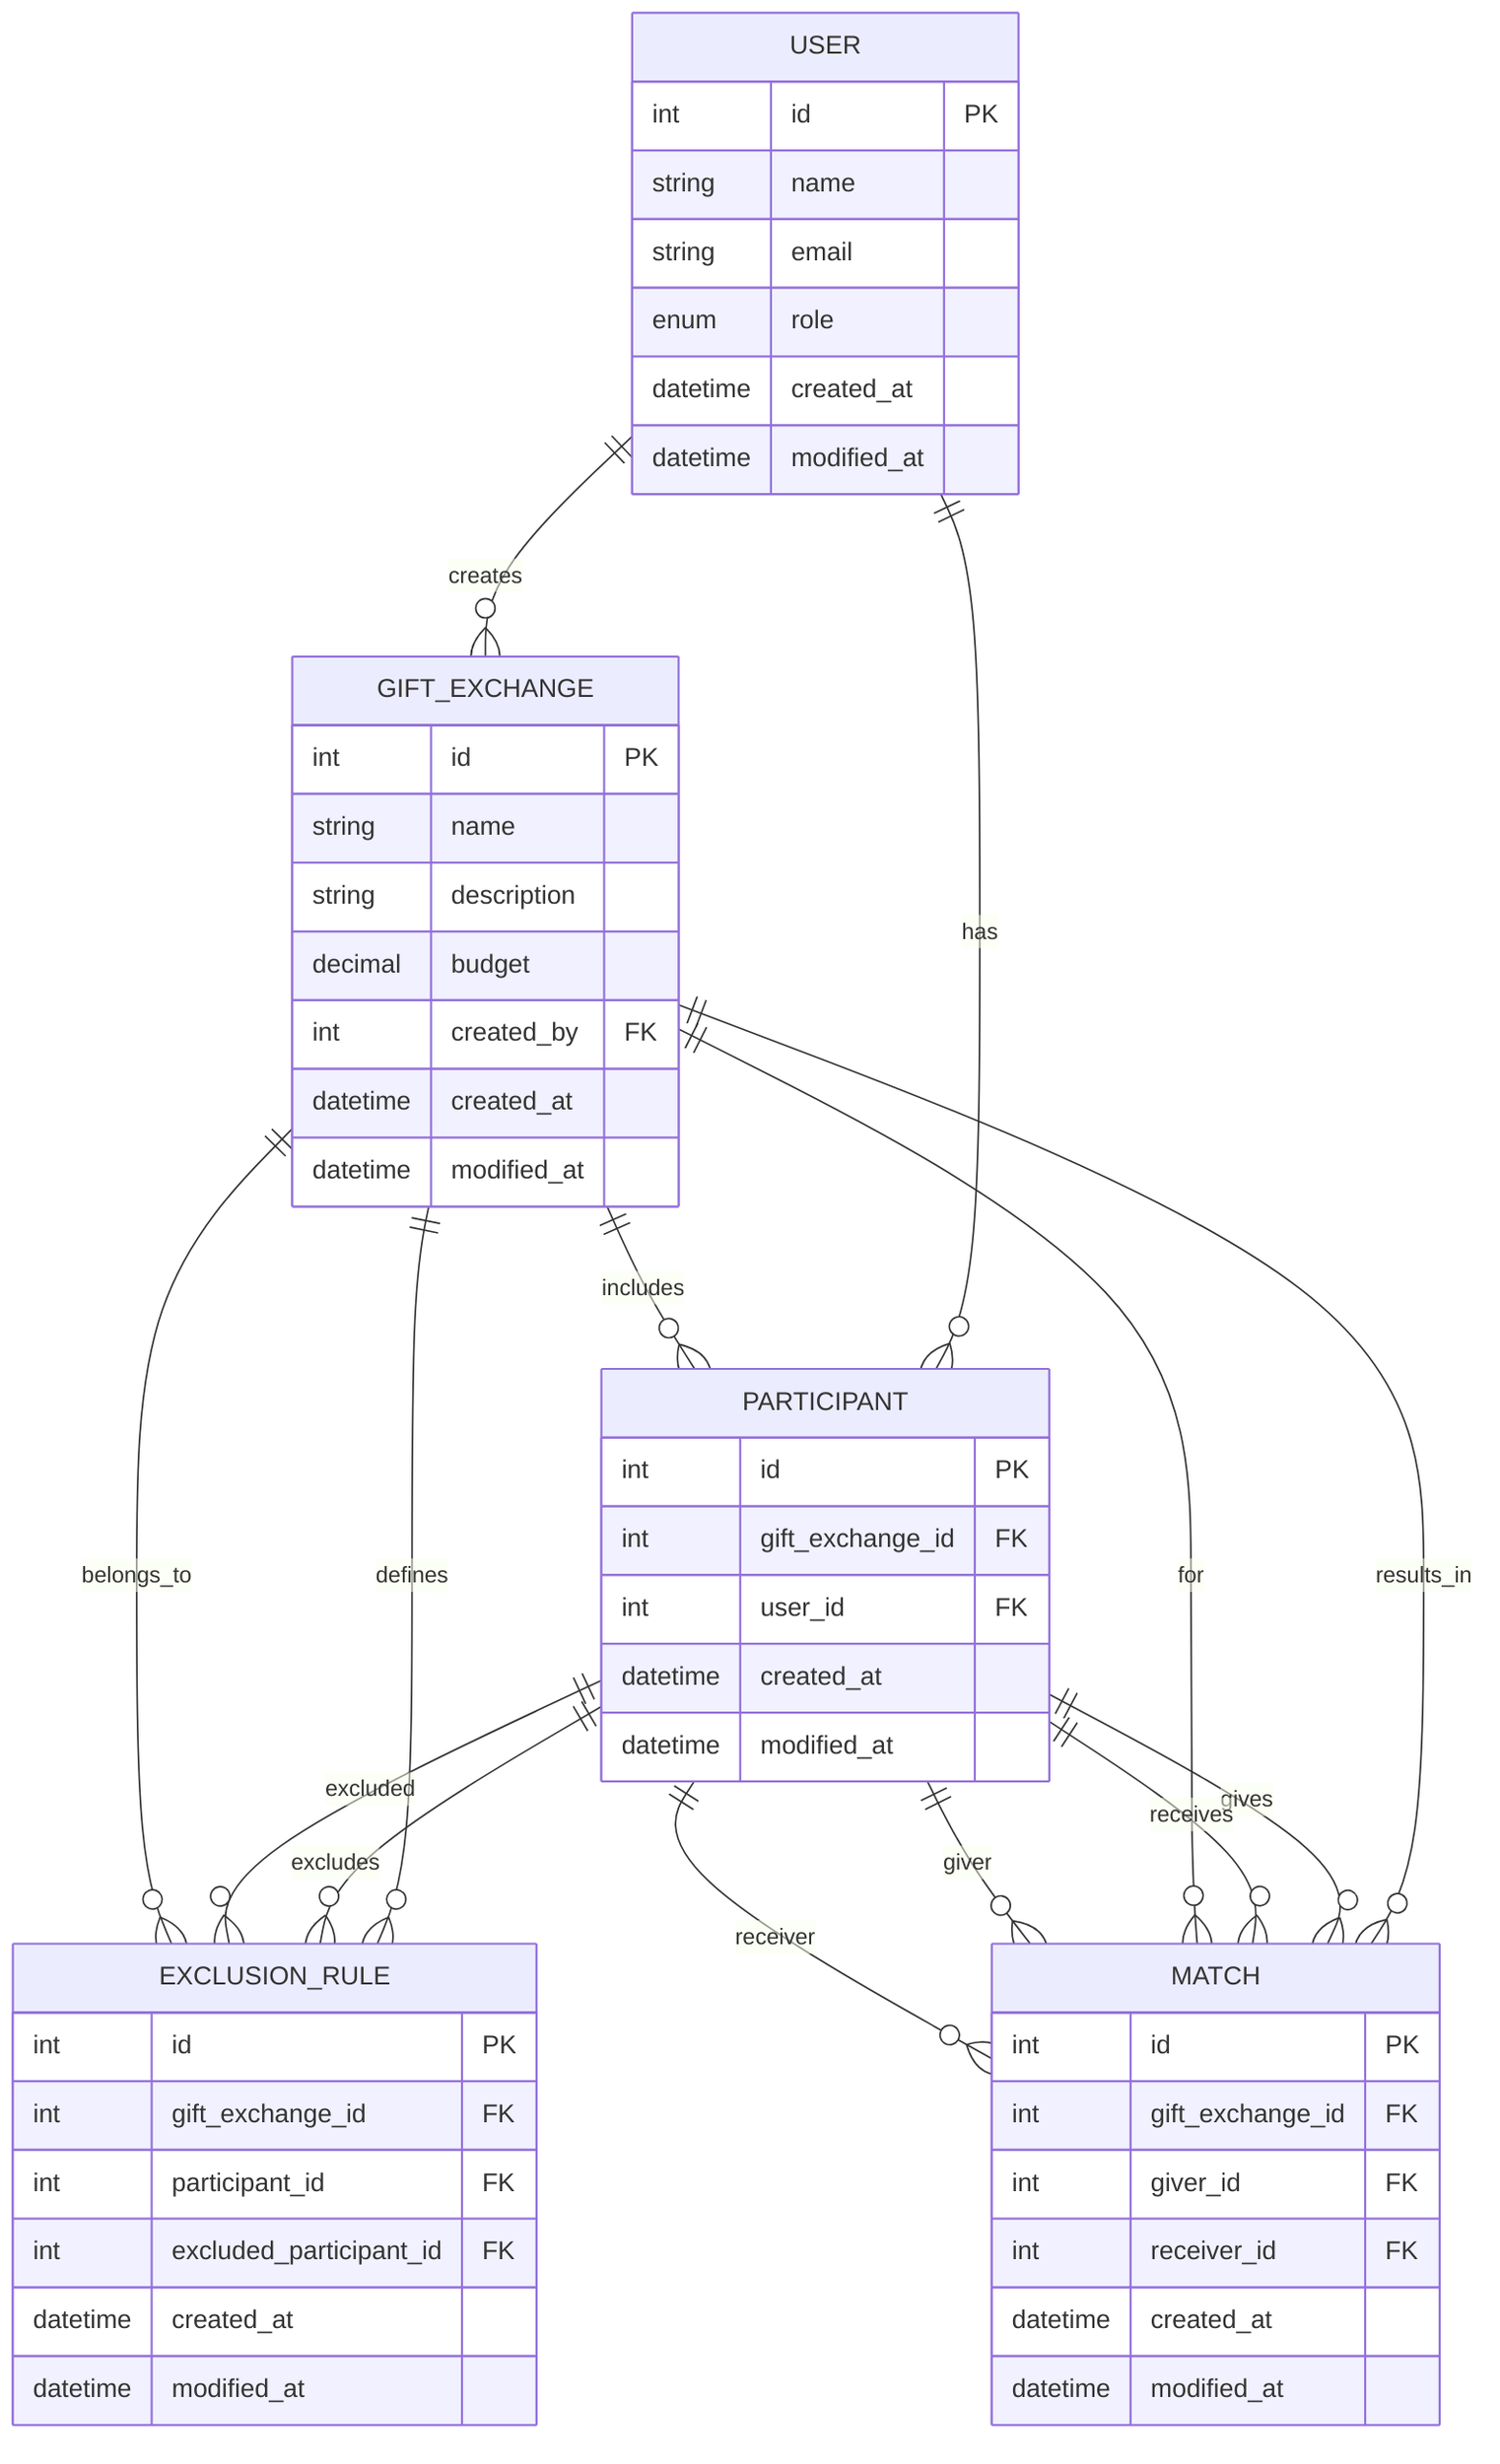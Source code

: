 erDiagram

  USER ||--o{ GIFT_EXCHANGE : creates
  USER ||--o{ PARTICIPANT : has
  GIFT_EXCHANGE ||--o{ PARTICIPANT : includes
  GIFT_EXCHANGE ||--o{ EXCLUSION_RULE : defines
  GIFT_EXCHANGE ||--o{ MATCH : results_in

  PARTICIPANT ||--o{ EXCLUSION_RULE : excludes
  PARTICIPANT ||--o{ MATCH : gives
  PARTICIPANT ||--o{ MATCH : receives

  EXCLUSION_RULE }o--|| PARTICIPANT : excluded
  EXCLUSION_RULE }o--|| GIFT_EXCHANGE : belongs_to
  MATCH }o--|| GIFT_EXCHANGE : for
  MATCH }o--|| PARTICIPANT : giver
  MATCH }o--|| PARTICIPANT : receiver

  USER {
    int id PK
    string name
    string email
    enum role
    datetime created_at
    datetime modified_at
  }

  GIFT_EXCHANGE {
    int id PK
    string name
    string description
    decimal budget
    int created_by FK
    datetime created_at
    datetime modified_at
  }

  PARTICIPANT {
    int id PK
    int gift_exchange_id FK
    int user_id FK
    datetime created_at
    datetime modified_at
  }

  EXCLUSION_RULE {
    int id PK
    int gift_exchange_id FK
    int participant_id FK
    int excluded_participant_id FK
    datetime created_at
    datetime modified_at
  }

  MATCH {
    int id PK
    int gift_exchange_id FK
    int giver_id FK
    int receiver_id FK
    datetime created_at
    datetime modified_at
  }